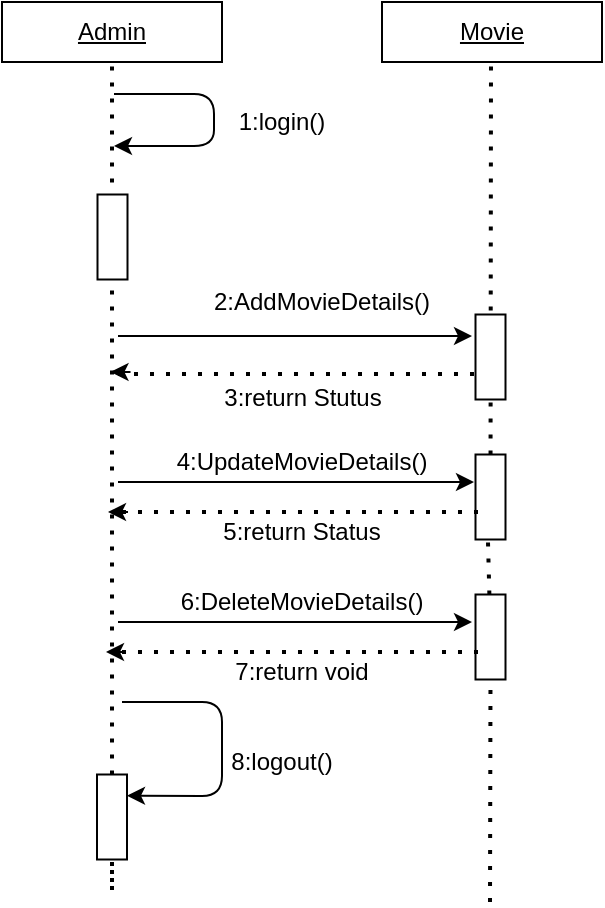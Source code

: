 <mxfile version="13.10.0" type="github">
  <diagram id="D_8kGG1CDPSpnxjfXd_m" name="Page-1">
    <mxGraphModel dx="1022" dy="695" grid="1" gridSize="10" guides="1" tooltips="1" connect="1" arrows="1" fold="1" page="1" pageScale="1" pageWidth="850" pageHeight="1100" math="0" shadow="0">
      <root>
        <mxCell id="0" />
        <mxCell id="1" parent="0" />
        <mxCell id="yBZyi6kf9quMR-G59hcz-1" value="Admin" style="rounded=0;whiteSpace=wrap;html=1;fontStyle=4" vertex="1" parent="1">
          <mxGeometry x="130" y="40" width="110" height="30" as="geometry" />
        </mxCell>
        <mxCell id="yBZyi6kf9quMR-G59hcz-2" value="&lt;u&gt;Movie&lt;/u&gt;" style="rounded=0;whiteSpace=wrap;html=1;" vertex="1" parent="1">
          <mxGeometry x="320" y="40" width="110" height="30" as="geometry" />
        </mxCell>
        <mxCell id="yBZyi6kf9quMR-G59hcz-3" value="" style="endArrow=none;dashed=1;html=1;dashPattern=1 3;strokeWidth=2;entryX=0.5;entryY=1;entryDx=0;entryDy=0;" edge="1" parent="1" source="yBZyi6kf9quMR-G59hcz-28" target="yBZyi6kf9quMR-G59hcz-1">
          <mxGeometry width="50" height="50" relative="1" as="geometry">
            <mxPoint x="185" y="470" as="sourcePoint" />
            <mxPoint x="190" y="130" as="targetPoint" />
            <Array as="points" />
          </mxGeometry>
        </mxCell>
        <mxCell id="yBZyi6kf9quMR-G59hcz-5" value="" style="endArrow=none;dashed=1;html=1;dashPattern=1 3;strokeWidth=2;entryX=0.5;entryY=1;entryDx=0;entryDy=0;" edge="1" parent="1" source="yBZyi6kf9quMR-G59hcz-8">
          <mxGeometry width="50" height="50" relative="1" as="geometry">
            <mxPoint x="374.5" y="470" as="sourcePoint" />
            <mxPoint x="374.5" y="70" as="targetPoint" />
            <Array as="points" />
          </mxGeometry>
        </mxCell>
        <mxCell id="yBZyi6kf9quMR-G59hcz-6" value="" style="rounded=0;whiteSpace=wrap;html=1;rotation=90;" vertex="1" parent="1">
          <mxGeometry x="164" y="150" width="42.5" height="15" as="geometry" />
        </mxCell>
        <mxCell id="yBZyi6kf9quMR-G59hcz-7" value="" style="rounded=0;whiteSpace=wrap;html=1;rotation=90;" vertex="1" parent="1">
          <mxGeometry x="353" y="210" width="42.5" height="15" as="geometry" />
        </mxCell>
        <mxCell id="yBZyi6kf9quMR-G59hcz-9" value="" style="rounded=0;whiteSpace=wrap;html=1;rotation=90;" vertex="1" parent="1">
          <mxGeometry x="353" y="350" width="42.5" height="15" as="geometry" />
        </mxCell>
        <mxCell id="yBZyi6kf9quMR-G59hcz-10" value="" style="endArrow=none;dashed=1;html=1;dashPattern=1 3;strokeWidth=2;entryX=1;entryY=0.5;entryDx=0;entryDy=0;" edge="1" parent="1" target="yBZyi6kf9quMR-G59hcz-9">
          <mxGeometry width="50" height="50" relative="1" as="geometry">
            <mxPoint x="374" y="490" as="sourcePoint" />
            <mxPoint x="374.5" y="70" as="targetPoint" />
            <Array as="points" />
          </mxGeometry>
        </mxCell>
        <mxCell id="yBZyi6kf9quMR-G59hcz-8" value="" style="rounded=0;whiteSpace=wrap;html=1;rotation=90;" vertex="1" parent="1">
          <mxGeometry x="353" y="280" width="42.5" height="15" as="geometry" />
        </mxCell>
        <mxCell id="yBZyi6kf9quMR-G59hcz-11" value="" style="endArrow=none;dashed=1;html=1;dashPattern=1 3;strokeWidth=2;" edge="1" parent="1" source="yBZyi6kf9quMR-G59hcz-9">
          <mxGeometry width="50" height="50" relative="1" as="geometry">
            <mxPoint x="374.267" y="366.25" as="sourcePoint" />
            <mxPoint x="373" y="310" as="targetPoint" />
            <Array as="points" />
          </mxGeometry>
        </mxCell>
        <mxCell id="yBZyi6kf9quMR-G59hcz-14" value="" style="endArrow=classic;html=1;" edge="1" parent="1">
          <mxGeometry width="50" height="50" relative="1" as="geometry">
            <mxPoint x="186" y="86" as="sourcePoint" />
            <mxPoint x="186" y="112" as="targetPoint" />
            <Array as="points">
              <mxPoint x="236" y="86" />
              <mxPoint x="236" y="112" />
            </Array>
          </mxGeometry>
        </mxCell>
        <mxCell id="yBZyi6kf9quMR-G59hcz-15" value="" style="endArrow=classic;html=1;" edge="1" parent="1">
          <mxGeometry width="50" height="50" relative="1" as="geometry">
            <mxPoint x="188" y="207" as="sourcePoint" />
            <mxPoint x="365" y="207" as="targetPoint" />
          </mxGeometry>
        </mxCell>
        <mxCell id="yBZyi6kf9quMR-G59hcz-16" value="" style="endArrow=none;dashed=1;html=1;dashPattern=1 3;strokeWidth=2;entryX=0.747;entryY=0.783;entryDx=0;entryDy=0;entryPerimeter=0;" edge="1" parent="1">
          <mxGeometry width="50" height="50" relative="1" as="geometry">
            <mxPoint x="188" y="226" as="sourcePoint" />
            <mxPoint x="368.005" y="225.997" as="targetPoint" />
          </mxGeometry>
        </mxCell>
        <mxCell id="yBZyi6kf9quMR-G59hcz-17" value="" style="endArrow=classic;html=1;" edge="1" parent="1">
          <mxGeometry width="50" height="50" relative="1" as="geometry">
            <mxPoint x="188" y="280" as="sourcePoint" />
            <mxPoint x="366" y="280" as="targetPoint" />
          </mxGeometry>
        </mxCell>
        <mxCell id="yBZyi6kf9quMR-G59hcz-18" value="" style="endArrow=classic;html=1;" edge="1" parent="1">
          <mxGeometry width="50" height="50" relative="1" as="geometry">
            <mxPoint x="188" y="350" as="sourcePoint" />
            <mxPoint x="365" y="350" as="targetPoint" />
          </mxGeometry>
        </mxCell>
        <mxCell id="yBZyi6kf9quMR-G59hcz-19" value="" style="endArrow=none;dashed=1;html=1;dashPattern=1 3;strokeWidth=2;entryX=0.747;entryY=0.783;entryDx=0;entryDy=0;entryPerimeter=0;" edge="1" parent="1">
          <mxGeometry width="50" height="50" relative="1" as="geometry">
            <mxPoint x="190" y="295" as="sourcePoint" />
            <mxPoint x="369.005" y="294.997" as="targetPoint" />
          </mxGeometry>
        </mxCell>
        <mxCell id="yBZyi6kf9quMR-G59hcz-20" value="" style="endArrow=none;dashed=1;html=1;dashPattern=1 3;strokeWidth=2;entryX=0.747;entryY=0.783;entryDx=0;entryDy=0;entryPerimeter=0;" edge="1" parent="1">
          <mxGeometry width="50" height="50" relative="1" as="geometry">
            <mxPoint x="190" y="365" as="sourcePoint" />
            <mxPoint x="368.005" y="364.997" as="targetPoint" />
          </mxGeometry>
        </mxCell>
        <mxCell id="yBZyi6kf9quMR-G59hcz-21" value="" style="endArrow=classic;html=1;" edge="1" parent="1">
          <mxGeometry width="50" height="50" relative="1" as="geometry">
            <mxPoint x="194.25" y="225" as="sourcePoint" />
            <mxPoint x="184.25" y="225" as="targetPoint" />
          </mxGeometry>
        </mxCell>
        <mxCell id="yBZyi6kf9quMR-G59hcz-22" value="" style="endArrow=classic;html=1;" edge="1" parent="1">
          <mxGeometry width="50" height="50" relative="1" as="geometry">
            <mxPoint x="193" y="295" as="sourcePoint" />
            <mxPoint x="183" y="295" as="targetPoint" />
          </mxGeometry>
        </mxCell>
        <mxCell id="yBZyi6kf9quMR-G59hcz-23" value="" style="endArrow=classic;html=1;" edge="1" parent="1">
          <mxGeometry width="50" height="50" relative="1" as="geometry">
            <mxPoint x="192" y="365" as="sourcePoint" />
            <mxPoint x="182" y="365" as="targetPoint" />
          </mxGeometry>
        </mxCell>
        <mxCell id="yBZyi6kf9quMR-G59hcz-24" value="1:login()" style="text;html=1;strokeColor=none;fillColor=none;align=center;verticalAlign=middle;whiteSpace=wrap;rounded=0;" vertex="1" parent="1">
          <mxGeometry x="240" y="90" width="60" height="20" as="geometry" />
        </mxCell>
        <mxCell id="yBZyi6kf9quMR-G59hcz-26" value="2:AddMovieDetails()" style="text;html=1;strokeColor=none;fillColor=none;align=center;verticalAlign=middle;whiteSpace=wrap;rounded=0;" vertex="1" parent="1">
          <mxGeometry x="260" y="180" width="60" height="20" as="geometry" />
        </mxCell>
        <mxCell id="yBZyi6kf9quMR-G59hcz-27" value="" style="endArrow=classic;html=1;entryX=0.25;entryY=0;entryDx=0;entryDy=0;" edge="1" parent="1" target="yBZyi6kf9quMR-G59hcz-28">
          <mxGeometry width="50" height="50" relative="1" as="geometry">
            <mxPoint x="190" y="390" as="sourcePoint" />
            <mxPoint x="190" y="416" as="targetPoint" />
            <Array as="points">
              <mxPoint x="240" y="390" />
              <mxPoint x="240" y="437" />
            </Array>
          </mxGeometry>
        </mxCell>
        <mxCell id="yBZyi6kf9quMR-G59hcz-28" value="" style="rounded=0;whiteSpace=wrap;html=1;rotation=90;" vertex="1" parent="1">
          <mxGeometry x="163.75" y="440" width="42.5" height="15" as="geometry" />
        </mxCell>
        <mxCell id="yBZyi6kf9quMR-G59hcz-29" value="" style="endArrow=none;dashed=1;html=1;dashPattern=1 3;strokeWidth=2;" edge="1" parent="1">
          <mxGeometry width="50" height="50" relative="1" as="geometry">
            <mxPoint x="185" y="470" as="sourcePoint" />
            <mxPoint x="185" y="470" as="targetPoint" />
            <Array as="points">
              <mxPoint x="185" y="490" />
            </Array>
          </mxGeometry>
        </mxCell>
        <mxCell id="yBZyi6kf9quMR-G59hcz-30" value="8:logout()" style="text;html=1;strokeColor=none;fillColor=none;align=center;verticalAlign=middle;whiteSpace=wrap;rounded=0;" vertex="1" parent="1">
          <mxGeometry x="240" y="410" width="60" height="20" as="geometry" />
        </mxCell>
        <mxCell id="yBZyi6kf9quMR-G59hcz-31" value="3:return Stutus" style="text;html=1;align=center;verticalAlign=middle;resizable=0;points=[];autosize=1;" vertex="1" parent="1">
          <mxGeometry x="235" y="228" width="90" height="20" as="geometry" />
        </mxCell>
        <mxCell id="yBZyi6kf9quMR-G59hcz-32" value="4:UpdateMovieDetails()" style="text;html=1;strokeColor=none;fillColor=none;align=center;verticalAlign=middle;whiteSpace=wrap;rounded=0;" vertex="1" parent="1">
          <mxGeometry x="250" y="260" width="60" height="20" as="geometry" />
        </mxCell>
        <mxCell id="yBZyi6kf9quMR-G59hcz-33" value="5:return Status" style="text;html=1;strokeColor=none;fillColor=none;align=center;verticalAlign=middle;whiteSpace=wrap;rounded=0;" vertex="1" parent="1">
          <mxGeometry x="235" y="295" width="90" height="20" as="geometry" />
        </mxCell>
        <mxCell id="yBZyi6kf9quMR-G59hcz-34" value="6:DeleteMovieDetails()" style="text;html=1;strokeColor=none;fillColor=none;align=center;verticalAlign=middle;whiteSpace=wrap;rounded=0;" vertex="1" parent="1">
          <mxGeometry x="250" y="330" width="60" height="20" as="geometry" />
        </mxCell>
        <mxCell id="yBZyi6kf9quMR-G59hcz-35" value="7:return void" style="text;html=1;strokeColor=none;fillColor=none;align=center;verticalAlign=middle;whiteSpace=wrap;rounded=0;" vertex="1" parent="1">
          <mxGeometry x="240" y="365" width="80" height="20" as="geometry" />
        </mxCell>
      </root>
    </mxGraphModel>
  </diagram>
</mxfile>
